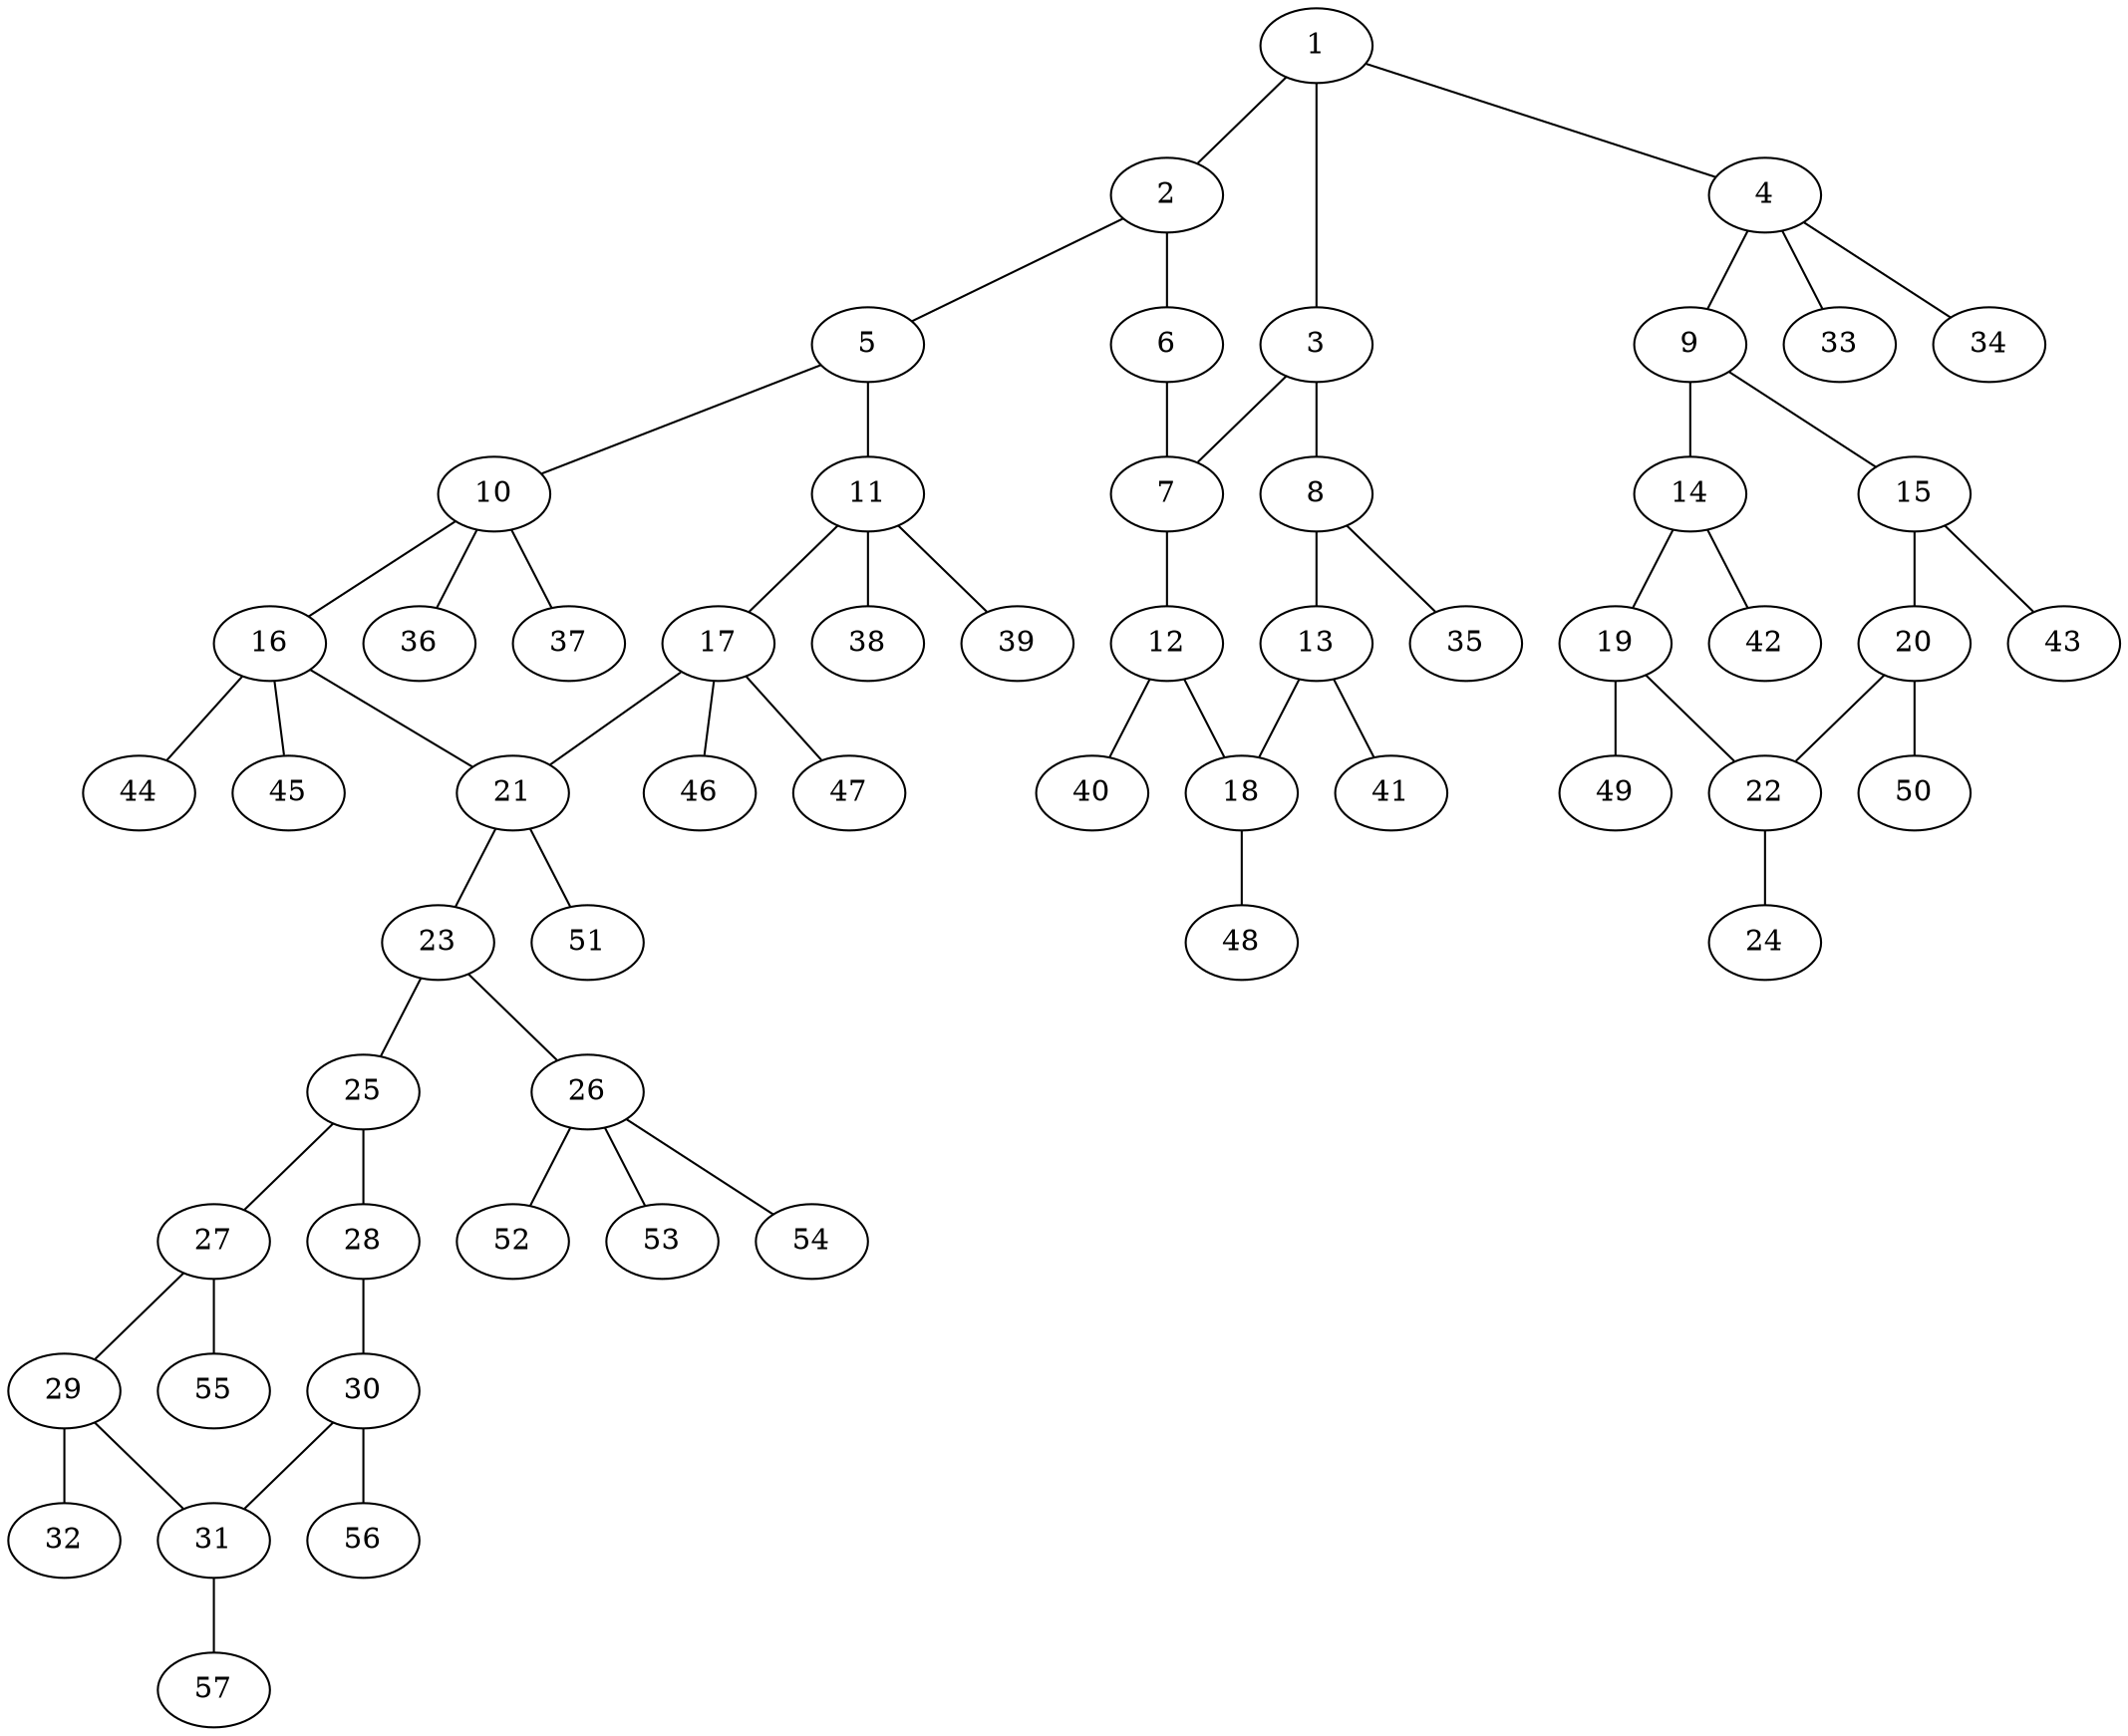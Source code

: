 graph molecule_3011 {
	1	 [chem=N];
	2	 [chem=C];
	1 -- 2	 [valence=1];
	3	 [chem=C];
	1 -- 3	 [valence=1];
	4	 [chem=C];
	1 -- 4	 [valence=1];
	5	 [chem=N];
	2 -- 5	 [valence=1];
	6	 [chem=N];
	2 -- 6	 [valence=2];
	7	 [chem=C];
	3 -- 7	 [valence=2];
	8	 [chem=C];
	3 -- 8	 [valence=1];
	9	 [chem=C];
	4 -- 9	 [valence=1];
	33	 [chem=H];
	4 -- 33	 [valence=1];
	34	 [chem=H];
	4 -- 34	 [valence=1];
	10	 [chem=C];
	5 -- 10	 [valence=1];
	11	 [chem=C];
	5 -- 11	 [valence=1];
	6 -- 7	 [valence=1];
	12	 [chem=C];
	7 -- 12	 [valence=1];
	13	 [chem=C];
	8 -- 13	 [valence=2];
	35	 [chem=H];
	8 -- 35	 [valence=1];
	14	 [chem=C];
	9 -- 14	 [valence=1];
	15	 [chem=C];
	9 -- 15	 [valence=2];
	16	 [chem=C];
	10 -- 16	 [valence=1];
	36	 [chem=H];
	10 -- 36	 [valence=1];
	37	 [chem=H];
	10 -- 37	 [valence=1];
	17	 [chem=C];
	11 -- 17	 [valence=1];
	38	 [chem=H];
	11 -- 38	 [valence=1];
	39	 [chem=H];
	11 -- 39	 [valence=1];
	18	 [chem=C];
	12 -- 18	 [valence=2];
	40	 [chem=H];
	12 -- 40	 [valence=1];
	13 -- 18	 [valence=1];
	41	 [chem=H];
	13 -- 41	 [valence=1];
	19	 [chem=C];
	14 -- 19	 [valence=2];
	42	 [chem=H];
	14 -- 42	 [valence=1];
	20	 [chem=C];
	15 -- 20	 [valence=1];
	43	 [chem=H];
	15 -- 43	 [valence=1];
	21	 [chem=C];
	16 -- 21	 [valence=1];
	44	 [chem=H];
	16 -- 44	 [valence=1];
	45	 [chem=H];
	16 -- 45	 [valence=1];
	17 -- 21	 [valence=1];
	46	 [chem=H];
	17 -- 46	 [valence=1];
	47	 [chem=H];
	17 -- 47	 [valence=1];
	48	 [chem=H];
	18 -- 48	 [valence=1];
	22	 [chem=C];
	19 -- 22	 [valence=1];
	49	 [chem=H];
	19 -- 49	 [valence=1];
	20 -- 22	 [valence=2];
	50	 [chem=H];
	20 -- 50	 [valence=1];
	23	 [chem=N];
	21 -- 23	 [valence=1];
	51	 [chem=H];
	21 -- 51	 [valence=1];
	24	 [chem=F];
	22 -- 24	 [valence=1];
	25	 [chem=C];
	23 -- 25	 [valence=1];
	26	 [chem=C];
	23 -- 26	 [valence=1];
	27	 [chem=N];
	25 -- 27	 [valence=1];
	28	 [chem=N];
	25 -- 28	 [valence=2];
	52	 [chem=H];
	26 -- 52	 [valence=1];
	53	 [chem=H];
	26 -- 53	 [valence=1];
	54	 [chem=H];
	26 -- 54	 [valence=1];
	29	 [chem=C];
	27 -- 29	 [valence=1];
	55	 [chem=H];
	27 -- 55	 [valence=1];
	30	 [chem=C];
	28 -- 30	 [valence=1];
	31	 [chem=C];
	29 -- 31	 [valence=1];
	32	 [chem=O];
	29 -- 32	 [valence=2];
	30 -- 31	 [valence=2];
	56	 [chem=H];
	30 -- 56	 [valence=1];
	57	 [chem=H];
	31 -- 57	 [valence=1];
}
